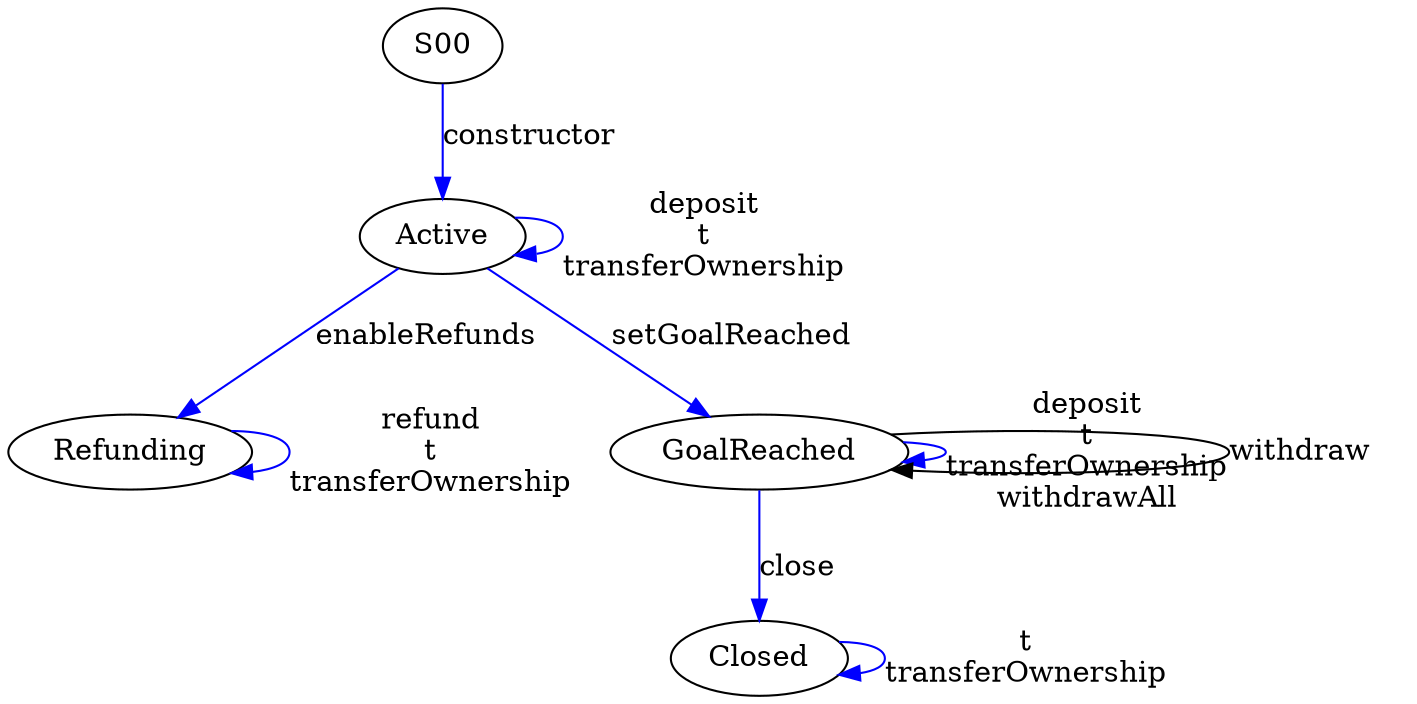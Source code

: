 digraph {

S01 [label="Active"]
S02 [label="Refunding"]
S03 [label="GoalReached"]
S04 [label="Closed"]

S01->S01 [label="deposit\nt\ntransferOwnership", style="", color="blue"]
S02->S02 [label="refund\nt\ntransferOwnership", style="", color="blue"]
S03->S03 [label="deposit\nt\ntransferOwnership\nwithdrawAll", style="", color="blue"]
S01->S03 [label="setGoalReached", style="", color="blue"]
S04->S04 [label="t\ntransferOwnership", style="", color="blue"]
S00->S01 [label="constructor", style="", color="blue"]
S01->S02 [label="enableRefunds", style="", color="blue"]
S03->S04 [label="close", style="", color="blue"]
S03->S03 [label="withdraw", style="", color="black"]
}